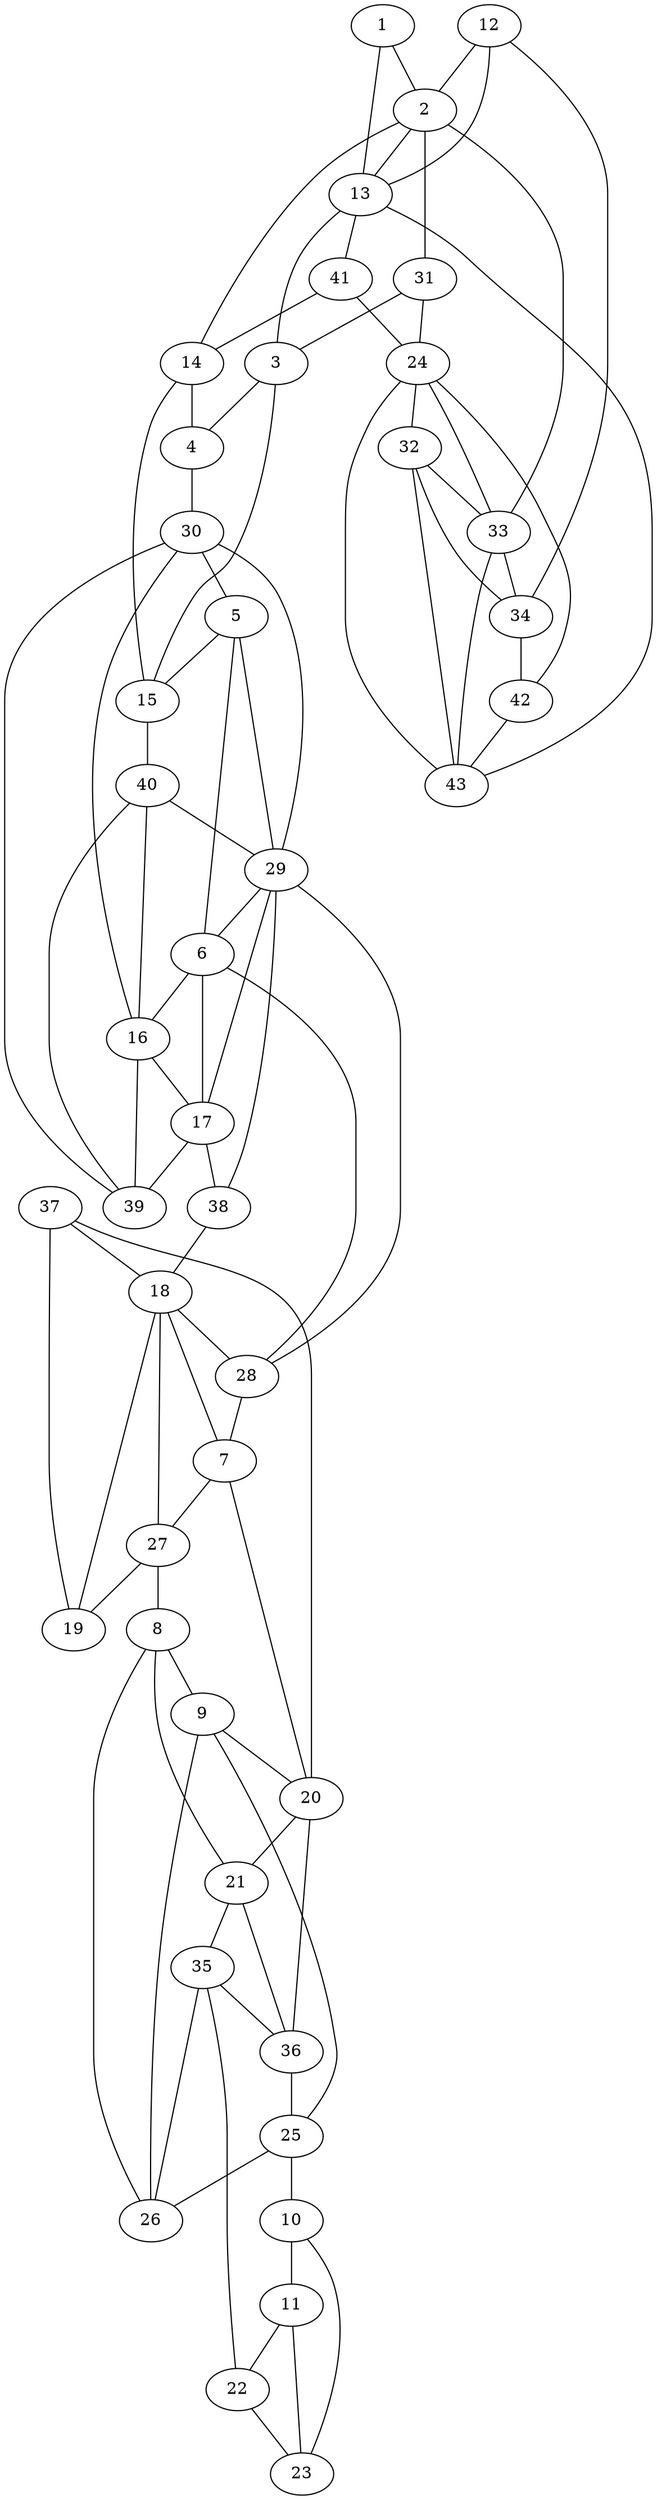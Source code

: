 graph pdb1gvf {
	1	 [aaLength=12,
		sequence=TKYLLQDAQANG,
		type=0];
	2	 [aaLength=16,
		sequence=NAETIQAILEVCSEMR,
		type=0];
	1 -- 2	 [distance0="27.50815",
		frequency=1,
		type0=2];
	13	 [aaLength=16,
		sequence=NAETIQAILEVCSEMR,
		type=0];
	1 -- 13	 [distance0="30.12879",
		frequency=1,
		type0=3];
	2 -- 13	 [distance0="15.50049",
		frequency=1,
		type0=1];
	14	 [aaLength=8,
		sequence=TPGTFKHI,
		type=0];
	2 -- 14	 [distance0="23.12136",
		frequency=1,
		type0=2];
	31	 [aaLength=4,
		sequence=ILAG,
		type=1];
	2 -- 31	 [distance0="3.0",
		frequency=1,
		type0=4];
	3	 [aaLength=6,
		sequence=GTFKHI,
		type=0];
	4	 [aaLength=16,
		sequence=ALEEIYALCSAYSTTY,
		type=0];
	3 -- 4	 [distance0="13.33912",
		distance1="0.0",
		frequency=2,
		type0=2,
		type1=5];
	15	 [aaLength=17,
		sequence=ALEEIYALCSAYSTTYN,
		type=0];
	3 -- 15	 [distance0="9.729622",
		frequency=1,
		type0=1];
	30	 [aaLength=7,
		sequence=ALHLDHH,
		type=1];
	4 -- 30	 [distance0="4.0",
		frequency=1,
		type0=4];
	5	 [aaLength=11,
		sequence=SLDDIRRKVHA,
		type=0];
	6	 [aaLength=19,
		sequence=PFAENVKLVKSVVDFCHSQ,
		type=0];
	5 -- 6	 [distance0="26.64278",
		frequency=1,
		type0=1];
	5 -- 15	 [distance0="31.38703",
		frequency=1,
		type0=3];
	29	 [aaLength=4,
		sequence=SAMI,
		type=1];
	5 -- 29	 [distance0="3.0",
		frequency=1,
		type0=4];
	16	 [aaLength=11,
		sequence=SLDDIRRKVHA,
		type=0];
	6 -- 16	 [distance0="40.30675",
		frequency=1,
		type0=3];
	17	 [aaLength=19,
		sequence=PFAENVKLVKSVVDFCHSQ,
		type=0];
	6 -- 17	 [distance0="31.70263",
		frequency=1,
		type0=2];
	28	 [aaLength=6,
		sequence=SVEAEL,
		type=1];
	6 -- 28	 [distance0="2.0",
		frequency=1,
		type0=4];
	7	 [aaLength=13,
		sequence=DPQEAKRFVELTG,
		type=0];
	18	 [aaLength=5,
		sequence=ESAFL,
		type=0];
	7 -- 18	 [distance0="30.17416",
		frequency=1,
		type0=2];
	20	 [aaLength=12,
		sequence=DFQRLAEIREVV,
		type=0];
	7 -- 20	 [distance0="36.38498",
		frequency=1,
		type0=3];
	27	 [aaLength=4,
		sequence=SLAV,
		type=1];
	7 -- 27	 [distance0="2.0",
		frequency=1,
		type0=4];
	8	 [aaLength=12,
		sequence=DFQRLAEIREVV,
		type=0];
	9	 [aaLength=11,
		sequence=PDEFVRRTIEL,
		type=0];
	8 -- 9	 [distance0="27.07957",
		frequency=1,
		type0=2];
	21	 [aaLength=11,
		sequence=PDEFVRRTIEL,
		type=0];
	8 -- 21	 [distance0="27.27528",
		frequency=1,
		type0=3];
	26	 [aaLength=3,
		sequence=LVL,
		type=1];
	8 -- 26	 [distance0="3.0",
		frequency=1,
		type0=4];
	25	 [aaLength=6,
		sequence=VTKVNV,
		type=1];
	9 -- 25	 [distance0="1.0",
		frequency=1,
		type0=4];
	9 -- 20	 [distance0="27.03473",
		frequency=1,
		type0=2];
	10	 [aaLength=19,
		sequence=ATELKIAFAGAVKAWFAEN,
		type=0];
	11	 [aaLength=25,
		sequence=DPRYYMRVGMDAMKEVVRNKINVCG,
		type=0];
	10 -- 11	 [distance0="23.53909",
		distance1="4.0",
		frequency=2,
		type0=2,
		type1=4];
	23	 [aaLength=25,
		sequence=DPRYYMRVGMDAMKEVVRNKINVCG,
		type=0];
	10 -- 23	 [distance0="25.2678",
		frequency=1,
		type0=3];
	22	 [aaLength=19,
		sequence=ATELKIAFAGAVKAWFAEN,
		type=0];
	11 -- 22	 [distance0="25.29729",
		frequency=1,
		type0=3];
	11 -- 23	 [distance0="14.24238",
		frequency=1,
		type0=1];
	12	 [aaLength=12,
		sequence=TKYLLQDAQANG,
		type=0];
	12 -- 2	 [distance0="30.16157",
		frequency=1,
		type0=3];
	12 -- 13	 [distance0="27.49103",
		frequency=1,
		type0=2];
	34	 [aaLength=5,
		sequence=VPAFN,
		type=1];
	12 -- 34	 [distance0="2.0",
		frequency=1,
		type0=4];
	13 -- 3	 [distance0="25.36093",
		frequency=1,
		type0=2];
	41	 [aaLength=4,
		sequence=ILAG,
		type=1];
	13 -- 41	 [distance0="3.0",
		frequency=1,
		type0=4];
	14 -- 4	 [distance0="12.33558",
		frequency=1,
		type0=1];
	14 -- 15	 [distance0="13.72151",
		distance1="0.0",
		frequency=2,
		type0=2,
		type1=5];
	40	 [aaLength=7,
		sequence=ALHLDHH,
		type=1];
	15 -- 40	 [distance0="3.0",
		frequency=1,
		type0=4];
	16 -- 17	 [distance0="26.62849",
		frequency=1,
		type0=1];
	16 -- 30	 [distance0="31.80716",
		frequency=1,
		type0=3];
	39	 [aaLength=4,
		sequence=SAMI,
		type=1];
	16 -- 39	 [distance0="3.0",
		frequency=1,
		type0=4];
	17 -- 29	 [distance0="23.36676",
		frequency=1,
		type0=1];
	38	 [aaLength=5,
		sequence=SVEAE,
		type=1];
	17 -- 38	 [distance0="2.0",
		frequency=1,
		type0=4];
	17 -- 39	 [distance0="23.36676",
		frequency=1,
		type0=2];
	19	 [aaLength=13,
		sequence=DPQEAKRFVELTG,
		type=0];
	18 -- 19	 [distance0="8.264237",
		distance1="1.0",
		frequency=2,
		type0=1,
		type1=4];
	18 -- 28	 [distance0="27.44118",
		frequency=1,
		type0=2];
	20 -- 21	 [distance0="27.02189",
		frequency=1,
		type0=2];
	36	 [aaLength=3,
		sequence=LVL,
		type=1];
	20 -- 36	 [distance0="3.0",
		frequency=1,
		type0=4];
	35	 [aaLength=6,
		sequence=VTKVNV,
		type=1];
	21 -- 35	 [distance0="1.0",
		frequency=1,
		type0=4];
	22 -- 23	 [distance0="23.5106",
		distance1="4.0",
		frequency=2,
		type0=2,
		type1=4];
	24	 [aaLength=5,
		sequence=VPAFN,
		type=1];
	32	 [aaLength=5,
		sequence=VPAFN,
		type=1];
	24 -- 32	 [distance0="0.0",
		distance1="0.0",
		frequency=2,
		type0=1,
		type1=5];
	25 -- 10	 [distance0="0.0",
		frequency=1,
		type0=5];
	25 -- 26	 [distance0="21.0",
		frequency=1,
		type0=2];
	26 -- 9	 [distance0="6.0",
		frequency=1,
		type0=4];
	27 -- 19	 [distance0="27.1014",
		frequency=1,
		type0=2];
	27 -- 8	 [distance0="15.0",
		frequency=1,
		type0=4];
	27 -- 18	 [distance0="28.17834",
		frequency=1,
		type0=3];
	28 -- 7	 [distance0="20.0",
		frequency=1,
		type0=4];
	28 -- 29	 [distance0="30.0",
		frequency=1,
		type0=3];
	29 -- 6	 [distance0="5.0",
		frequency=1,
		type0=4];
	29 -- 30	 [distance0="22.0",
		frequency=1,
		type0=2];
	30 -- 5	 [distance0="1.0",
		frequency=1,
		type0=4];
	31 -- 3	 [distance0="2.0",
		frequency=1,
		type0=4];
	31 -- 24	 [distance0="26.0",
		frequency=1,
		type0=2];
	33	 [aaLength=5,
		sequence=VPAFN,
		type=1];
	32 -- 33	 [distance0="0.0",
		frequency=1,
		type0=5];
	33 -- 2	 [distance0="2.0",
		frequency=1,
		type0=4];
	33 -- 24	 [distance0="0.0",
		frequency=1,
		type0=1];
	33 -- 34	 [distance0="0.0",
		frequency=1,
		type0=3];
	34 -- 32	 [distance0="0.0",
		frequency=1,
		type0=2];
	42	 [aaLength=5,
		sequence=VPAFN,
		type=1];
	34 -- 42	 [distance0="0.0",
		frequency=1,
		type0=5];
	35 -- 22	 [distance0="0.0",
		frequency=1,
		type0=5];
	35 -- 26	 [distance0="21.0",
		frequency=1,
		type0=2];
	35 -- 36	 [distance0="21.0",
		frequency=1,
		type0=3];
	36 -- 25	 [distance0="21.0",
		frequency=1,
		type0=2];
	36 -- 21	 [distance0="6.0",
		frequency=1,
		type0=4];
	37	 [aaLength=3,
		sequence=SLA,
		type=1];
	37 -- 19	 [distance0="27.1014",
		frequency=1,
		type0=2];
	37 -- 18	 [distance0="28.17834",
		frequency=1,
		type0=3];
	37 -- 20	 [distance0="16.0",
		frequency=1,
		type0=4];
	38 -- 18	 [distance0="27.44118",
		distance1="15.0",
		frequency=2,
		type0=2,
		type1=4];
	38 -- 29	 [distance0="30.0",
		frequency=1,
		type0=3];
	39 -- 30	 [distance0="22.0",
		frequency=1,
		type0=2];
	39 -- 40	 [distance0="22.0",
		frequency=1,
		type0=3];
	40 -- 16	 [distance0="1.0",
		frequency=1,
		type0=4];
	40 -- 29	 [distance0="22.0",
		frequency=1,
		type0=2];
	41 -- 14	 [distance0="0.0",
		frequency=1,
		type0=5];
	41 -- 24	 [distance0="26.0",
		frequency=1,
		type0=2];
	42 -- 24	 [distance0="0.0",
		frequency=1,
		type0=1];
	43	 [aaLength=5,
		sequence=VPAFN,
		type=1];
	42 -- 43	 [distance0="0.0",
		frequency=1,
		type0=5];
	43 -- 13	 [distance0="2.0",
		frequency=1,
		type0=4];
	43 -- 24	 [distance0="0.0",
		frequency=1,
		type0=1];
	43 -- 32	 [distance0="0.0",
		frequency=1,
		type0=2];
	43 -- 33	 [distance0="0.0",
		frequency=1,
		type0=3];
}

